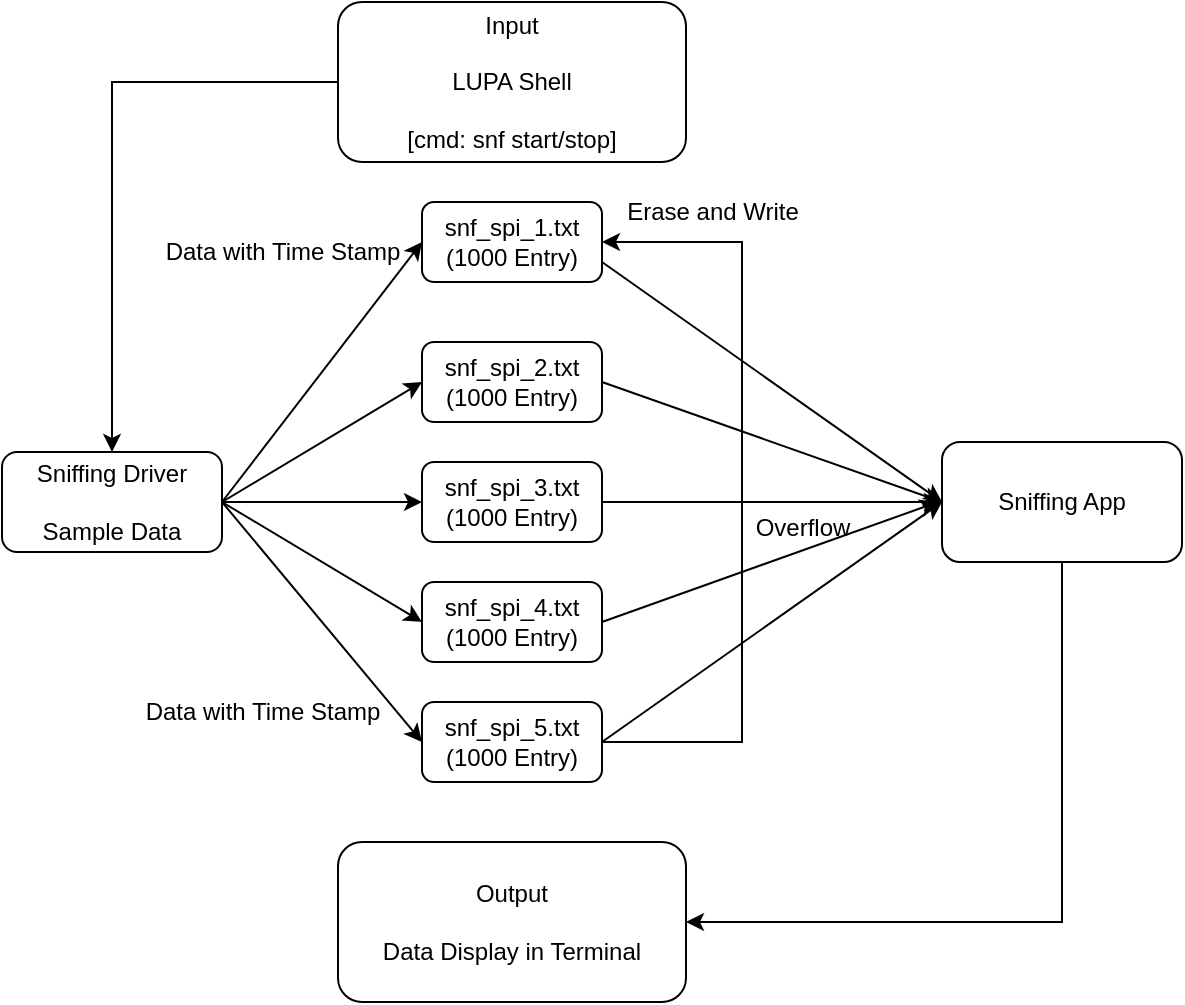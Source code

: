 <mxfile version="24.7.17">
  <diagram name="Page-1" id="kyUDu3gqsscVAH9lprD6">
    <mxGraphModel dx="1419" dy="1548" grid="1" gridSize="10" guides="1" tooltips="1" connect="1" arrows="1" fold="1" page="1" pageScale="1" pageWidth="827" pageHeight="1169" math="0" shadow="0">
      <root>
        <mxCell id="0" />
        <mxCell id="1" parent="0" />
        <mxCell id="LJCMflJT-ytQ2ns8LZpG-1" value="snf_spi_1.txt&lt;br&gt;(1000 Entry)" style="rounded=1;whiteSpace=wrap;html=1;" vertex="1" parent="1">
          <mxGeometry x="120" y="20" width="90" height="40" as="geometry" />
        </mxCell>
        <mxCell id="LJCMflJT-ytQ2ns8LZpG-2" value="snf_spi_2.txt&lt;br&gt;(1000 Entry)" style="rounded=1;whiteSpace=wrap;html=1;" vertex="1" parent="1">
          <mxGeometry x="120" y="90" width="90" height="40" as="geometry" />
        </mxCell>
        <mxCell id="LJCMflJT-ytQ2ns8LZpG-3" value="snf_spi_3.txt&lt;br&gt;(1000 Entry)" style="rounded=1;whiteSpace=wrap;html=1;" vertex="1" parent="1">
          <mxGeometry x="120" y="150" width="90" height="40" as="geometry" />
        </mxCell>
        <mxCell id="LJCMflJT-ytQ2ns8LZpG-4" value="snf_spi_4.txt&lt;div&gt;(1000 Entry)&lt;/div&gt;" style="rounded=1;whiteSpace=wrap;html=1;" vertex="1" parent="1">
          <mxGeometry x="120" y="210" width="90" height="40" as="geometry" />
        </mxCell>
        <mxCell id="LJCMflJT-ytQ2ns8LZpG-5" value="snf_spi_5.txt&lt;div&gt;(1000 Entry)&lt;/div&gt;" style="rounded=1;whiteSpace=wrap;html=1;" vertex="1" parent="1">
          <mxGeometry x="120" y="270" width="90" height="40" as="geometry" />
        </mxCell>
        <mxCell id="LJCMflJT-ytQ2ns8LZpG-14" value="Sniffing Driver&lt;br&gt;&lt;br&gt;Sample Data" style="rounded=1;whiteSpace=wrap;html=1;" vertex="1" parent="1">
          <mxGeometry x="-90" y="145" width="110" height="50" as="geometry" />
        </mxCell>
        <mxCell id="LJCMflJT-ytQ2ns8LZpG-15" value="" style="endArrow=classic;html=1;rounded=0;exitX=1;exitY=0.5;exitDx=0;exitDy=0;entryX=0;entryY=0.5;entryDx=0;entryDy=0;" edge="1" parent="1" source="LJCMflJT-ytQ2ns8LZpG-14" target="LJCMflJT-ytQ2ns8LZpG-1">
          <mxGeometry width="50" height="50" relative="1" as="geometry">
            <mxPoint x="90" y="200" as="sourcePoint" />
            <mxPoint x="140" y="150" as="targetPoint" />
          </mxGeometry>
        </mxCell>
        <mxCell id="LJCMflJT-ytQ2ns8LZpG-16" value="" style="endArrow=classic;html=1;rounded=0;entryX=0;entryY=0.5;entryDx=0;entryDy=0;" edge="1" parent="1" target="LJCMflJT-ytQ2ns8LZpG-2">
          <mxGeometry width="50" height="50" relative="1" as="geometry">
            <mxPoint x="20" y="170" as="sourcePoint" />
            <mxPoint x="130" y="50" as="targetPoint" />
          </mxGeometry>
        </mxCell>
        <mxCell id="LJCMflJT-ytQ2ns8LZpG-17" value="" style="endArrow=classic;html=1;rounded=0;entryX=0;entryY=0.5;entryDx=0;entryDy=0;" edge="1" parent="1" target="LJCMflJT-ytQ2ns8LZpG-3">
          <mxGeometry width="50" height="50" relative="1" as="geometry">
            <mxPoint x="20" y="170" as="sourcePoint" />
            <mxPoint x="130" y="120" as="targetPoint" />
          </mxGeometry>
        </mxCell>
        <mxCell id="LJCMflJT-ytQ2ns8LZpG-18" value="" style="endArrow=classic;html=1;rounded=0;entryX=0;entryY=0.5;entryDx=0;entryDy=0;" edge="1" parent="1" target="LJCMflJT-ytQ2ns8LZpG-4">
          <mxGeometry width="50" height="50" relative="1" as="geometry">
            <mxPoint x="20" y="170" as="sourcePoint" />
            <mxPoint x="140" y="130" as="targetPoint" />
          </mxGeometry>
        </mxCell>
        <mxCell id="LJCMflJT-ytQ2ns8LZpG-19" value="" style="endArrow=classic;html=1;rounded=0;entryX=0;entryY=0.5;entryDx=0;entryDy=0;" edge="1" parent="1" target="LJCMflJT-ytQ2ns8LZpG-5">
          <mxGeometry width="50" height="50" relative="1" as="geometry">
            <mxPoint x="20" y="170" as="sourcePoint" />
            <mxPoint x="150" y="140" as="targetPoint" />
          </mxGeometry>
        </mxCell>
        <mxCell id="LJCMflJT-ytQ2ns8LZpG-20" value="" style="endArrow=classic;html=1;rounded=0;exitX=1;exitY=0.5;exitDx=0;exitDy=0;entryX=1;entryY=0.5;entryDx=0;entryDy=0;" edge="1" parent="1" source="LJCMflJT-ytQ2ns8LZpG-5" target="LJCMflJT-ytQ2ns8LZpG-1">
          <mxGeometry width="50" height="50" relative="1" as="geometry">
            <mxPoint x="310" y="270" as="sourcePoint" />
            <mxPoint x="240" y="130" as="targetPoint" />
            <Array as="points">
              <mxPoint x="280" y="290" />
              <mxPoint x="280" y="40" />
            </Array>
          </mxGeometry>
        </mxCell>
        <mxCell id="LJCMflJT-ytQ2ns8LZpG-21" value="Overflow" style="text;html=1;align=center;verticalAlign=middle;resizable=0;points=[];autosize=1;strokeColor=none;fillColor=none;" vertex="1" parent="1">
          <mxGeometry x="275" y="168" width="70" height="30" as="geometry" />
        </mxCell>
        <mxCell id="LJCMflJT-ytQ2ns8LZpG-22" value="Erase and Write" style="text;html=1;align=center;verticalAlign=middle;resizable=0;points=[];autosize=1;strokeColor=none;fillColor=none;" vertex="1" parent="1">
          <mxGeometry x="210" y="10" width="110" height="30" as="geometry" />
        </mxCell>
        <mxCell id="LJCMflJT-ytQ2ns8LZpG-24" value="" style="endArrow=classic;html=1;rounded=0;exitX=0;exitY=0.5;exitDx=0;exitDy=0;entryX=0.5;entryY=0;entryDx=0;entryDy=0;" edge="1" parent="1" source="LJCMflJT-ytQ2ns8LZpG-36" target="LJCMflJT-ytQ2ns8LZpG-14">
          <mxGeometry width="50" height="50" relative="1" as="geometry">
            <mxPoint x="-35" y="90" as="sourcePoint" />
            <mxPoint x="180" y="140" as="targetPoint" />
            <Array as="points">
              <mxPoint x="-35" y="-40" />
            </Array>
          </mxGeometry>
        </mxCell>
        <mxCell id="LJCMflJT-ytQ2ns8LZpG-25" value="Sniffing App" style="rounded=1;whiteSpace=wrap;html=1;" vertex="1" parent="1">
          <mxGeometry x="380" y="140" width="120" height="60" as="geometry" />
        </mxCell>
        <mxCell id="LJCMflJT-ytQ2ns8LZpG-26" value="Data with Time Stamp" style="text;html=1;align=center;verticalAlign=middle;resizable=0;points=[];autosize=1;strokeColor=none;fillColor=none;" vertex="1" parent="1">
          <mxGeometry x="-30" y="260" width="140" height="30" as="geometry" />
        </mxCell>
        <mxCell id="LJCMflJT-ytQ2ns8LZpG-27" value="" style="endArrow=classic;html=1;rounded=0;exitX=1;exitY=0.75;exitDx=0;exitDy=0;entryX=0;entryY=0.5;entryDx=0;entryDy=0;" edge="1" parent="1" source="LJCMflJT-ytQ2ns8LZpG-1" target="LJCMflJT-ytQ2ns8LZpG-25">
          <mxGeometry width="50" height="50" relative="1" as="geometry">
            <mxPoint x="200" y="190" as="sourcePoint" />
            <mxPoint x="250" y="140" as="targetPoint" />
          </mxGeometry>
        </mxCell>
        <mxCell id="LJCMflJT-ytQ2ns8LZpG-29" value="" style="endArrow=classic;html=1;rounded=0;exitX=1;exitY=0.5;exitDx=0;exitDy=0;" edge="1" parent="1" source="LJCMflJT-ytQ2ns8LZpG-2">
          <mxGeometry width="50" height="50" relative="1" as="geometry">
            <mxPoint x="223" y="54" as="sourcePoint" />
            <mxPoint x="380" y="170" as="targetPoint" />
          </mxGeometry>
        </mxCell>
        <mxCell id="LJCMflJT-ytQ2ns8LZpG-30" value="" style="endArrow=classic;html=1;rounded=0;exitX=1;exitY=0.5;exitDx=0;exitDy=0;" edge="1" parent="1" source="LJCMflJT-ytQ2ns8LZpG-3">
          <mxGeometry width="50" height="50" relative="1" as="geometry">
            <mxPoint x="220" y="120" as="sourcePoint" />
            <mxPoint x="380" y="170" as="targetPoint" />
          </mxGeometry>
        </mxCell>
        <mxCell id="LJCMflJT-ytQ2ns8LZpG-31" value="" style="endArrow=classic;html=1;rounded=0;exitX=1;exitY=0.5;exitDx=0;exitDy=0;" edge="1" parent="1" source="LJCMflJT-ytQ2ns8LZpG-4">
          <mxGeometry width="50" height="50" relative="1" as="geometry">
            <mxPoint x="230" y="130" as="sourcePoint" />
            <mxPoint x="378" y="170" as="targetPoint" />
          </mxGeometry>
        </mxCell>
        <mxCell id="LJCMflJT-ytQ2ns8LZpG-32" value="" style="endArrow=classic;html=1;rounded=0;exitX=1;exitY=0.5;exitDx=0;exitDy=0;" edge="1" parent="1" source="LJCMflJT-ytQ2ns8LZpG-5">
          <mxGeometry width="50" height="50" relative="1" as="geometry">
            <mxPoint x="240" y="140" as="sourcePoint" />
            <mxPoint x="380" y="170" as="targetPoint" />
          </mxGeometry>
        </mxCell>
        <mxCell id="LJCMflJT-ytQ2ns8LZpG-36" value="Input&lt;br&gt;&lt;br&gt;LUPA Shell&lt;br&gt;&lt;br&gt;[cmd: snf start/stop]" style="rounded=1;whiteSpace=wrap;html=1;" vertex="1" parent="1">
          <mxGeometry x="78" y="-80" width="174" height="80" as="geometry" />
        </mxCell>
        <mxCell id="LJCMflJT-ytQ2ns8LZpG-38" value="" style="endArrow=classic;html=1;rounded=0;exitX=0.5;exitY=1;exitDx=0;exitDy=0;entryX=1;entryY=0.5;entryDx=0;entryDy=0;" edge="1" parent="1" source="LJCMflJT-ytQ2ns8LZpG-25" target="LJCMflJT-ytQ2ns8LZpG-39">
          <mxGeometry width="50" height="50" relative="1" as="geometry">
            <mxPoint x="440" y="320" as="sourcePoint" />
            <mxPoint x="310" y="360" as="targetPoint" />
            <Array as="points">
              <mxPoint x="440" y="380" />
            </Array>
          </mxGeometry>
        </mxCell>
        <mxCell id="LJCMflJT-ytQ2ns8LZpG-39" value="Output&lt;br&gt;&lt;br&gt;Data Display in Terminal" style="rounded=1;whiteSpace=wrap;html=1;" vertex="1" parent="1">
          <mxGeometry x="78" y="340" width="174" height="80" as="geometry" />
        </mxCell>
        <mxCell id="LJCMflJT-ytQ2ns8LZpG-41" value="Data with Time Stamp" style="text;html=1;align=center;verticalAlign=middle;resizable=0;points=[];autosize=1;strokeColor=none;fillColor=none;" vertex="1" parent="1">
          <mxGeometry x="-20" y="30" width="140" height="30" as="geometry" />
        </mxCell>
      </root>
    </mxGraphModel>
  </diagram>
</mxfile>
